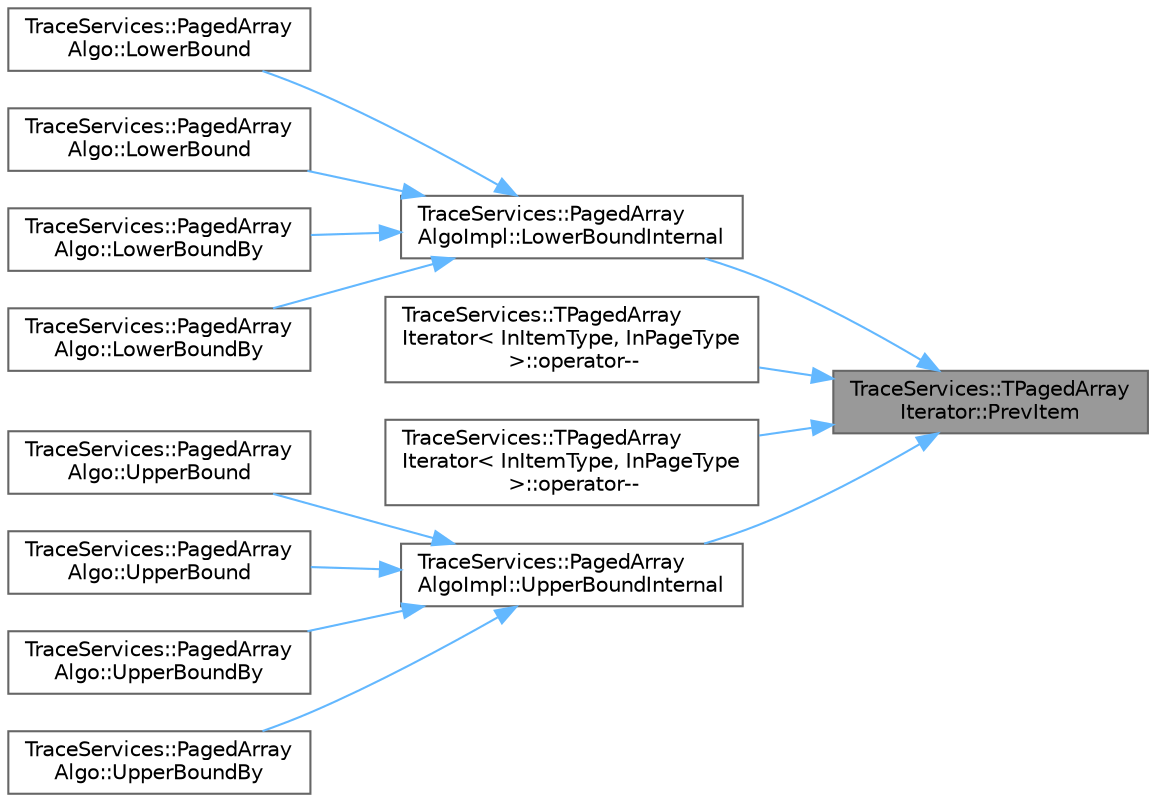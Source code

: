 digraph "TraceServices::TPagedArrayIterator::PrevItem"
{
 // INTERACTIVE_SVG=YES
 // LATEX_PDF_SIZE
  bgcolor="transparent";
  edge [fontname=Helvetica,fontsize=10,labelfontname=Helvetica,labelfontsize=10];
  node [fontname=Helvetica,fontsize=10,shape=box,height=0.2,width=0.4];
  rankdir="RL";
  Node1 [id="Node000001",label="TraceServices::TPagedArray\lIterator::PrevItem",height=0.2,width=0.4,color="gray40", fillcolor="grey60", style="filled", fontcolor="black",tooltip=" "];
  Node1 -> Node2 [id="edge1_Node000001_Node000002",dir="back",color="steelblue1",style="solid",tooltip=" "];
  Node2 [id="Node000002",label="TraceServices::PagedArray\lAlgoImpl::LowerBoundInternal",height=0.2,width=0.4,color="grey40", fillcolor="white", style="filled",URL="$da/d92/namespaceTraceServices_1_1PagedArrayAlgoImpl.html#a0d989b314ae837b95757eadea5a43aaf",tooltip="Performs binary search, resulting in position of the first element with projected value >= Value."];
  Node2 -> Node3 [id="edge2_Node000002_Node000003",dir="back",color="steelblue1",style="solid",tooltip=" "];
  Node3 [id="Node000003",label="TraceServices::PagedArray\lAlgo::LowerBound",height=0.2,width=0.4,color="grey40", fillcolor="white", style="filled",URL="$d4/dd5/namespaceTraceServices_1_1PagedArrayAlgo.html#a7069b541988ff2dbdd7ad5a161cd7dcf",tooltip=" "];
  Node2 -> Node4 [id="edge3_Node000002_Node000004",dir="back",color="steelblue1",style="solid",tooltip=" "];
  Node4 [id="Node000004",label="TraceServices::PagedArray\lAlgo::LowerBound",height=0.2,width=0.4,color="grey40", fillcolor="white", style="filled",URL="$d4/dd5/namespaceTraceServices_1_1PagedArrayAlgo.html#a8b2f36e7c92e9b0ce616fe2a24c321ae",tooltip="Performs binary search, resulting in position of the first element >= Value."];
  Node2 -> Node5 [id="edge4_Node000002_Node000005",dir="back",color="steelblue1",style="solid",tooltip=" "];
  Node5 [id="Node000005",label="TraceServices::PagedArray\lAlgo::LowerBoundBy",height=0.2,width=0.4,color="grey40", fillcolor="white", style="filled",URL="$d4/dd5/namespaceTraceServices_1_1PagedArrayAlgo.html#a1b5f8fc5a858a59a42670be7916e8ab6",tooltip=" "];
  Node2 -> Node6 [id="edge5_Node000002_Node000006",dir="back",color="steelblue1",style="solid",tooltip=" "];
  Node6 [id="Node000006",label="TraceServices::PagedArray\lAlgo::LowerBoundBy",height=0.2,width=0.4,color="grey40", fillcolor="white", style="filled",URL="$d4/dd5/namespaceTraceServices_1_1PagedArrayAlgo.html#a2028c3f017d7bbd97720f3d242d60f67",tooltip="Performs binary search, resulting in position of the first element with projected value >= Value."];
  Node1 -> Node7 [id="edge6_Node000001_Node000007",dir="back",color="steelblue1",style="solid",tooltip=" "];
  Node7 [id="Node000007",label="TraceServices::TPagedArray\lIterator\< InItemType, InPageType\l \>::operator--",height=0.2,width=0.4,color="grey40", fillcolor="white", style="filled",URL="$d0/d22/classTraceServices_1_1TPagedArrayIterator.html#adf288c5250ee65f7e098f19b1ade1abb",tooltip=" "];
  Node1 -> Node8 [id="edge7_Node000001_Node000008",dir="back",color="steelblue1",style="solid",tooltip=" "];
  Node8 [id="Node000008",label="TraceServices::TPagedArray\lIterator\< InItemType, InPageType\l \>::operator--",height=0.2,width=0.4,color="grey40", fillcolor="white", style="filled",URL="$d0/d22/classTraceServices_1_1TPagedArrayIterator.html#a9fc192c1057e05c96e7955966aa43ca8",tooltip=" "];
  Node1 -> Node9 [id="edge8_Node000001_Node000009",dir="back",color="steelblue1",style="solid",tooltip=" "];
  Node9 [id="Node000009",label="TraceServices::PagedArray\lAlgoImpl::UpperBoundInternal",height=0.2,width=0.4,color="grey40", fillcolor="white", style="filled",URL="$da/d92/namespaceTraceServices_1_1PagedArrayAlgoImpl.html#af2ecf78bc2c99fff73edf8528c942b0b",tooltip="Performs binary search, resulting in position of the first element with projected value > Value."];
  Node9 -> Node10 [id="edge9_Node000009_Node000010",dir="back",color="steelblue1",style="solid",tooltip=" "];
  Node10 [id="Node000010",label="TraceServices::PagedArray\lAlgo::UpperBound",height=0.2,width=0.4,color="grey40", fillcolor="white", style="filled",URL="$d4/dd5/namespaceTraceServices_1_1PagedArrayAlgo.html#a9ab48d697eb02772ef1d15f8d459d087",tooltip=" "];
  Node9 -> Node11 [id="edge10_Node000009_Node000011",dir="back",color="steelblue1",style="solid",tooltip=" "];
  Node11 [id="Node000011",label="TraceServices::PagedArray\lAlgo::UpperBound",height=0.2,width=0.4,color="grey40", fillcolor="white", style="filled",URL="$d4/dd5/namespaceTraceServices_1_1PagedArrayAlgo.html#a30303592a009b1a24fa3ceb2f10f315a",tooltip="Performs binary search, resulting in position of the first element > Value."];
  Node9 -> Node12 [id="edge11_Node000009_Node000012",dir="back",color="steelblue1",style="solid",tooltip=" "];
  Node12 [id="Node000012",label="TraceServices::PagedArray\lAlgo::UpperBoundBy",height=0.2,width=0.4,color="grey40", fillcolor="white", style="filled",URL="$d4/dd5/namespaceTraceServices_1_1PagedArrayAlgo.html#a980ded270fdf9f465397473152dd2422",tooltip=" "];
  Node9 -> Node13 [id="edge12_Node000009_Node000013",dir="back",color="steelblue1",style="solid",tooltip=" "];
  Node13 [id="Node000013",label="TraceServices::PagedArray\lAlgo::UpperBoundBy",height=0.2,width=0.4,color="grey40", fillcolor="white", style="filled",URL="$d4/dd5/namespaceTraceServices_1_1PagedArrayAlgo.html#a43a098f8b7c1b08509182e064c144a6d",tooltip="Performs binary search, resulting in position of the first element with projected value > Value."];
}
